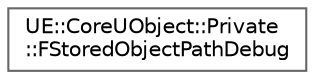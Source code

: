 digraph "Graphical Class Hierarchy"
{
 // INTERACTIVE_SVG=YES
 // LATEX_PDF_SIZE
  bgcolor="transparent";
  edge [fontname=Helvetica,fontsize=10,labelfontname=Helvetica,labelfontsize=10];
  node [fontname=Helvetica,fontsize=10,shape=box,height=0.2,width=0.4];
  rankdir="LR";
  Node0 [id="Node000000",label="UE::CoreUObject::Private\l::FStoredObjectPathDebug",height=0.2,width=0.4,color="grey40", fillcolor="white", style="filled",URL="$da/d5f/structUE_1_1CoreUObject_1_1Private_1_1FStoredObjectPathDebug.html",tooltip=" "];
}

